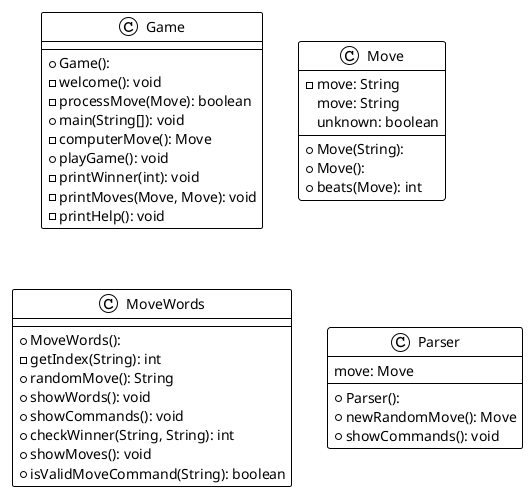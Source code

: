 @startuml

!theme plain
top to bottom direction
skinparam linetype ortho

class Game {
  + Game(): 
  - welcome(): void
  - processMove(Move): boolean
  + main(String[]): void
  - computerMove(): Move
  + playGame(): void
  - printWinner(int): void
  - printMoves(Move, Move): void
  - printHelp(): void
}
class Move {
  + Move(String): 
  + Move(): 
  - move: String
  + beats(Move): int
   move: String
   unknown: boolean
}
class MoveWords {
  + MoveWords(): 
  - getIndex(String): int
  + randomMove(): String
  + showWords(): void
  + showCommands(): void
  + checkWinner(String, String): int
  + showMoves(): void
  + isValidMoveCommand(String): boolean
}
class Parser {
  + Parser(): 
  + newRandomMove(): Move
  + showCommands(): void
   move: Move
}

@enduml
